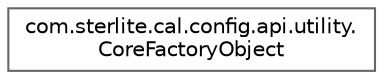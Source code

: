 digraph "Graphical Class Hierarchy"
{
 // LATEX_PDF_SIZE
  bgcolor="transparent";
  edge [fontname=Helvetica,fontsize=10,labelfontname=Helvetica,labelfontsize=10];
  node [fontname=Helvetica,fontsize=10,shape=box,height=0.2,width=0.4];
  rankdir="LR";
  Node0 [id="Node000000",label="com.sterlite.cal.config.api.utility.\lCoreFactoryObject",height=0.2,width=0.4,color="grey40", fillcolor="white", style="filled",URL="$classcom_1_1sterlite_1_1cal_1_1config_1_1api_1_1utility_1_1_core_factory_object.html",tooltip=" "];
}
